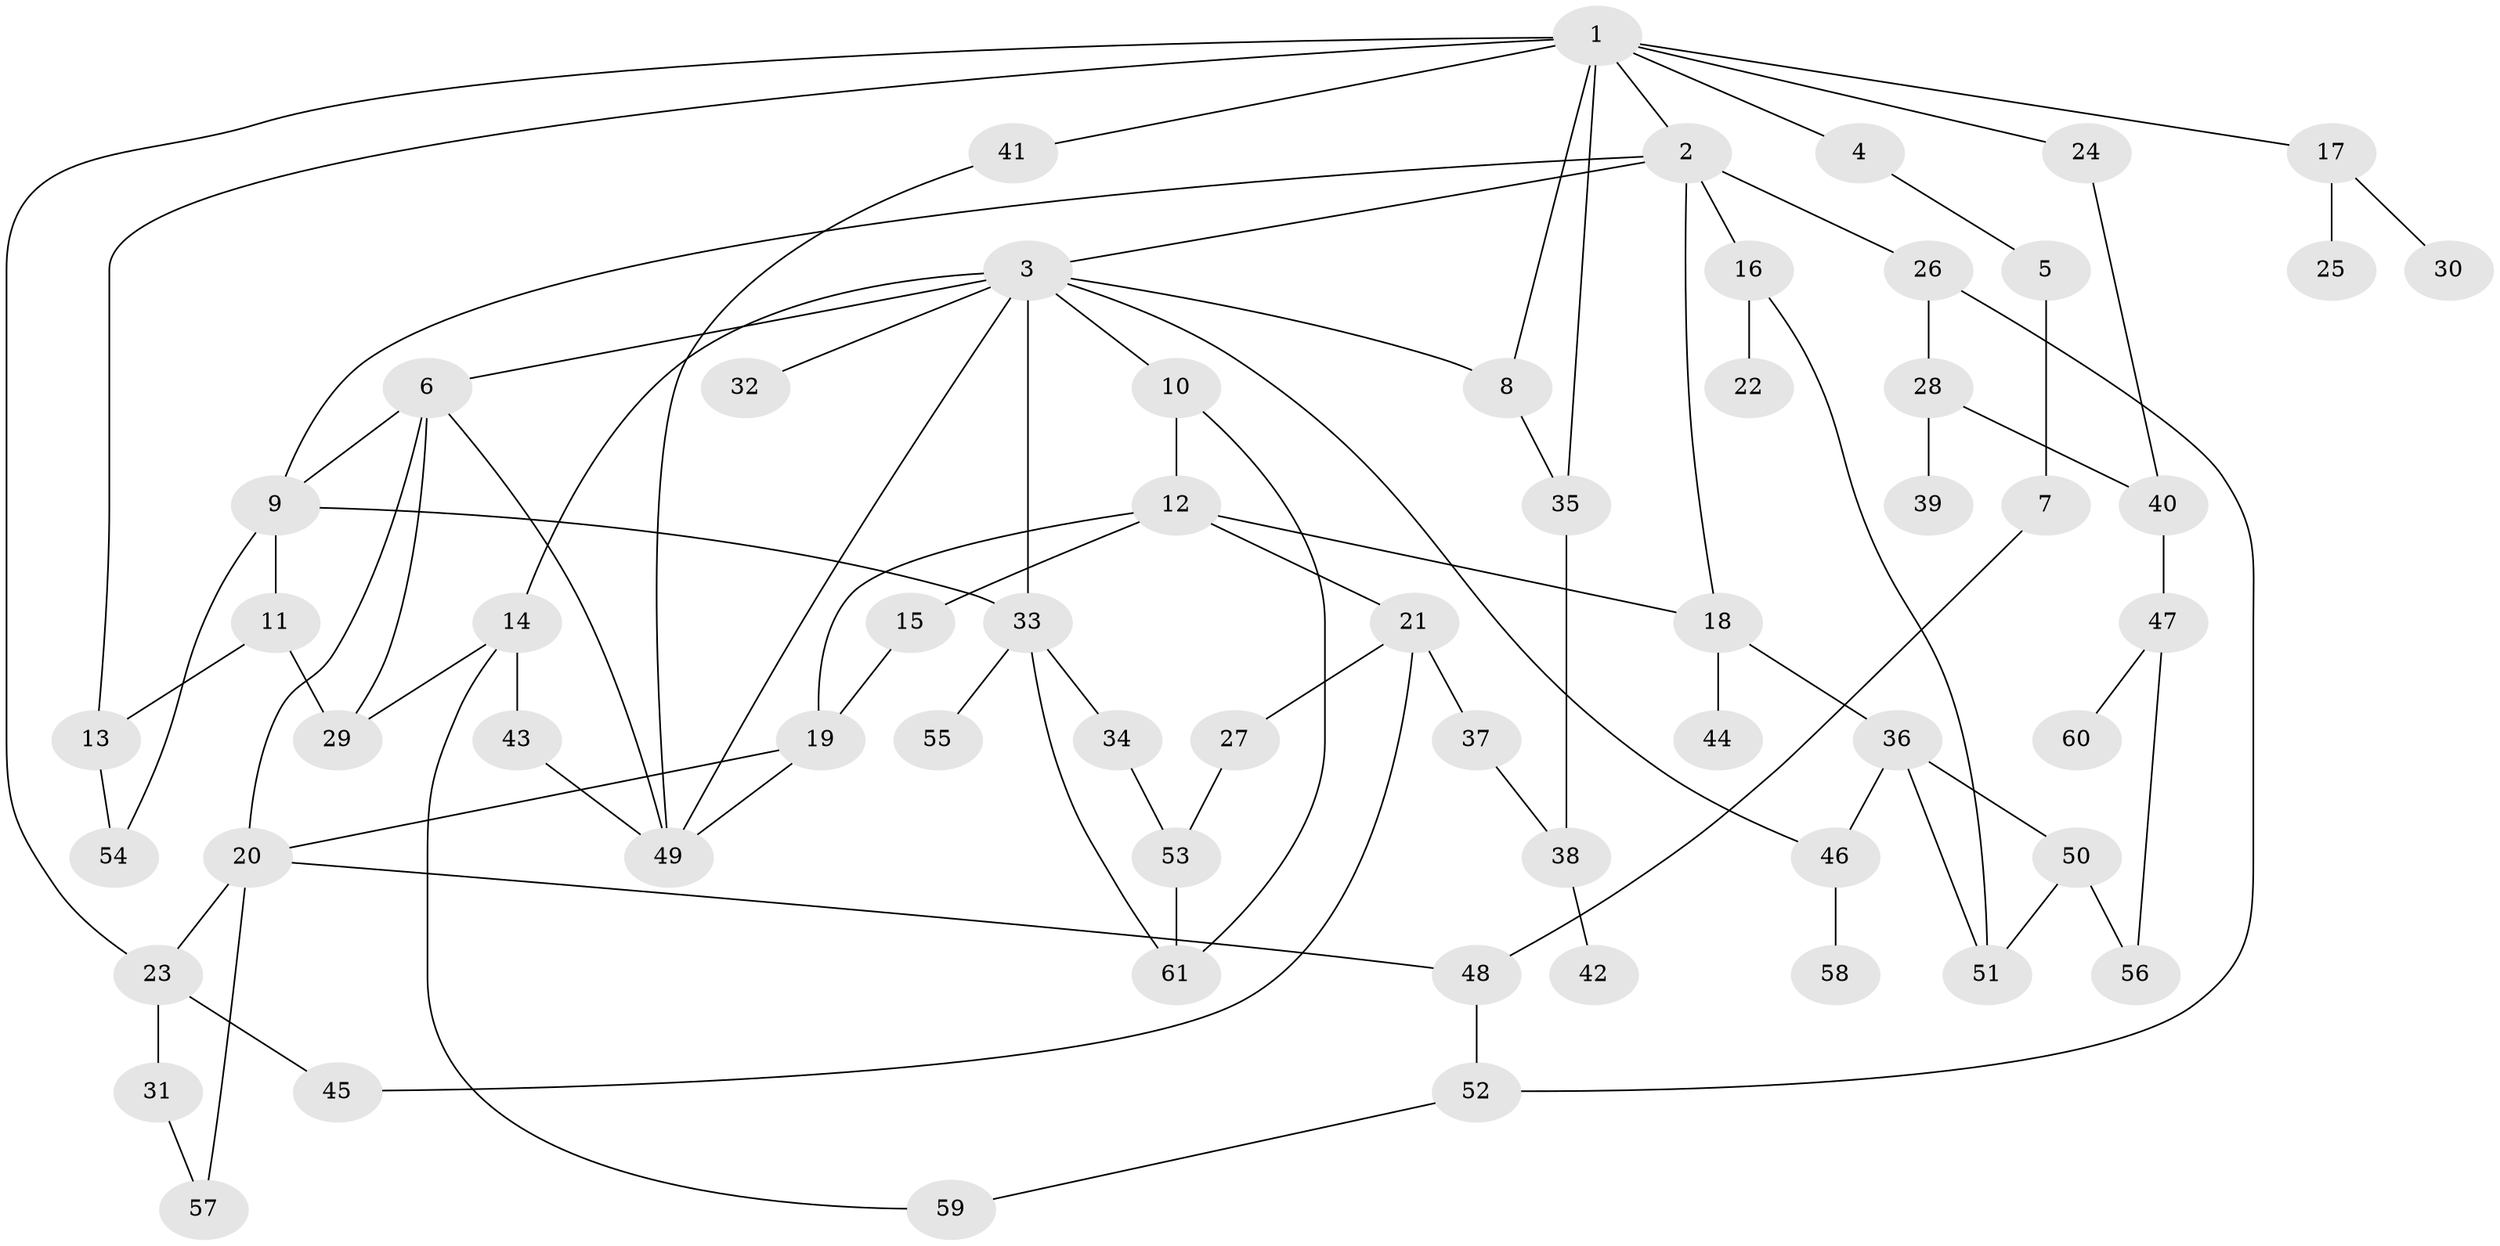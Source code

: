 // coarse degree distribution, {9: 0.037037037037037035, 6: 0.07407407407407407, 2: 0.2962962962962963, 5: 0.2962962962962963, 3: 0.1111111111111111, 4: 0.037037037037037035, 1: 0.14814814814814814}
// Generated by graph-tools (version 1.1) at 2025/48/03/04/25 22:48:41]
// undirected, 61 vertices, 90 edges
graph export_dot {
  node [color=gray90,style=filled];
  1;
  2;
  3;
  4;
  5;
  6;
  7;
  8;
  9;
  10;
  11;
  12;
  13;
  14;
  15;
  16;
  17;
  18;
  19;
  20;
  21;
  22;
  23;
  24;
  25;
  26;
  27;
  28;
  29;
  30;
  31;
  32;
  33;
  34;
  35;
  36;
  37;
  38;
  39;
  40;
  41;
  42;
  43;
  44;
  45;
  46;
  47;
  48;
  49;
  50;
  51;
  52;
  53;
  54;
  55;
  56;
  57;
  58;
  59;
  60;
  61;
  1 -- 2;
  1 -- 4;
  1 -- 8;
  1 -- 17;
  1 -- 24;
  1 -- 35;
  1 -- 41;
  1 -- 13;
  1 -- 23;
  2 -- 3;
  2 -- 16;
  2 -- 26;
  2 -- 9;
  2 -- 18;
  3 -- 6;
  3 -- 10;
  3 -- 14;
  3 -- 32;
  3 -- 33;
  3 -- 49;
  3 -- 8;
  3 -- 46;
  4 -- 5;
  5 -- 7;
  6 -- 9;
  6 -- 20;
  6 -- 49;
  6 -- 29;
  7 -- 48;
  8 -- 35;
  9 -- 11;
  9 -- 54;
  9 -- 33;
  10 -- 12;
  10 -- 61;
  11 -- 13;
  11 -- 29;
  12 -- 15;
  12 -- 18;
  12 -- 19;
  12 -- 21;
  13 -- 54;
  14 -- 43;
  14 -- 59;
  14 -- 29;
  15 -- 19;
  16 -- 22;
  16 -- 51;
  17 -- 25;
  17 -- 30;
  18 -- 36;
  18 -- 44;
  19 -- 49;
  19 -- 20;
  20 -- 23;
  20 -- 48;
  20 -- 57;
  21 -- 27;
  21 -- 37;
  21 -- 45;
  23 -- 31;
  23 -- 45;
  24 -- 40;
  26 -- 28;
  26 -- 52;
  27 -- 53;
  28 -- 39;
  28 -- 40;
  31 -- 57;
  33 -- 34;
  33 -- 55;
  33 -- 61;
  34 -- 53;
  35 -- 38;
  36 -- 46;
  36 -- 50;
  36 -- 51;
  37 -- 38;
  38 -- 42;
  40 -- 47;
  41 -- 49;
  43 -- 49;
  46 -- 58;
  47 -- 56;
  47 -- 60;
  48 -- 52;
  50 -- 51;
  50 -- 56;
  52 -- 59;
  53 -- 61;
}

